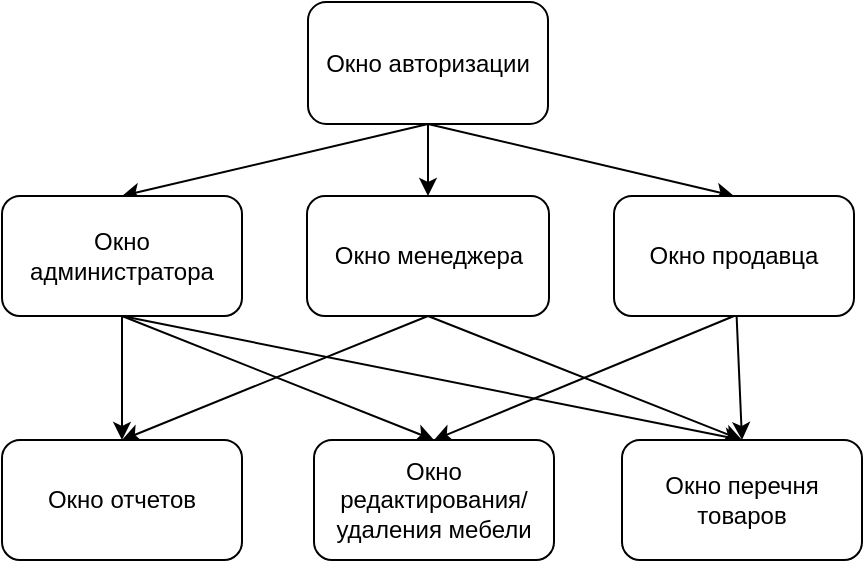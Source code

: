 <mxfile version="23.1.6" type="device">
  <diagram name="Страница — 1" id="6MOqmE8tjxyBkbgwB4sp">
    <mxGraphModel dx="1690" dy="957" grid="0" gridSize="10" guides="1" tooltips="1" connect="1" arrows="1" fold="1" page="0" pageScale="1" pageWidth="827" pageHeight="1169" math="0" shadow="0">
      <root>
        <mxCell id="0" />
        <mxCell id="1" parent="0" />
        <mxCell id="HkCcFsK_SM_-abNw5nC--8" style="edgeStyle=orthogonalEdgeStyle;rounded=0;orthogonalLoop=1;jettySize=auto;html=1;entryX=0.5;entryY=0;entryDx=0;entryDy=0;" edge="1" parent="1" source="HkCcFsK_SM_-abNw5nC--1" target="HkCcFsK_SM_-abNw5nC--3">
          <mxGeometry relative="1" as="geometry" />
        </mxCell>
        <mxCell id="HkCcFsK_SM_-abNw5nC--12" style="edgeStyle=none;rounded=0;orthogonalLoop=1;jettySize=auto;html=1;exitX=0.5;exitY=1;exitDx=0;exitDy=0;entryX=0.5;entryY=0;entryDx=0;entryDy=0;" edge="1" parent="1" source="HkCcFsK_SM_-abNw5nC--1" target="HkCcFsK_SM_-abNw5nC--2">
          <mxGeometry relative="1" as="geometry" />
        </mxCell>
        <mxCell id="HkCcFsK_SM_-abNw5nC--13" style="edgeStyle=none;rounded=0;orthogonalLoop=1;jettySize=auto;html=1;exitX=0.5;exitY=1;exitDx=0;exitDy=0;entryX=0.5;entryY=0;entryDx=0;entryDy=0;" edge="1" parent="1" source="HkCcFsK_SM_-abNw5nC--1" target="HkCcFsK_SM_-abNw5nC--4">
          <mxGeometry relative="1" as="geometry" />
        </mxCell>
        <mxCell id="HkCcFsK_SM_-abNw5nC--1" value="Окно авторизации" style="rounded=1;whiteSpace=wrap;html=1;" vertex="1" parent="1">
          <mxGeometry x="87" y="-34" width="120" height="61" as="geometry" />
        </mxCell>
        <mxCell id="HkCcFsK_SM_-abNw5nC--14" style="edgeStyle=none;rounded=0;orthogonalLoop=1;jettySize=auto;html=1;entryX=0.5;entryY=0;entryDx=0;entryDy=0;" edge="1" parent="1" source="HkCcFsK_SM_-abNw5nC--2" target="HkCcFsK_SM_-abNw5nC--5">
          <mxGeometry relative="1" as="geometry" />
        </mxCell>
        <mxCell id="HkCcFsK_SM_-abNw5nC--15" style="edgeStyle=none;rounded=0;orthogonalLoop=1;jettySize=auto;html=1;entryX=0.5;entryY=0;entryDx=0;entryDy=0;exitX=0.5;exitY=1;exitDx=0;exitDy=0;" edge="1" parent="1" source="HkCcFsK_SM_-abNw5nC--2" target="HkCcFsK_SM_-abNw5nC--6">
          <mxGeometry relative="1" as="geometry" />
        </mxCell>
        <mxCell id="HkCcFsK_SM_-abNw5nC--16" style="edgeStyle=none;rounded=0;orthogonalLoop=1;jettySize=auto;html=1;entryX=0.5;entryY=0;entryDx=0;entryDy=0;exitX=0.5;exitY=1;exitDx=0;exitDy=0;" edge="1" parent="1" source="HkCcFsK_SM_-abNw5nC--2" target="HkCcFsK_SM_-abNw5nC--7">
          <mxGeometry relative="1" as="geometry" />
        </mxCell>
        <mxCell id="HkCcFsK_SM_-abNw5nC--2" value="Окно администратора" style="rounded=1;whiteSpace=wrap;html=1;" vertex="1" parent="1">
          <mxGeometry x="-66" y="63" width="120" height="60" as="geometry" />
        </mxCell>
        <mxCell id="HkCcFsK_SM_-abNw5nC--17" style="edgeStyle=none;rounded=0;orthogonalLoop=1;jettySize=auto;html=1;entryX=0.5;entryY=0;entryDx=0;entryDy=0;exitX=0.5;exitY=1;exitDx=0;exitDy=0;" edge="1" parent="1" source="HkCcFsK_SM_-abNw5nC--3" target="HkCcFsK_SM_-abNw5nC--5">
          <mxGeometry relative="1" as="geometry" />
        </mxCell>
        <mxCell id="HkCcFsK_SM_-abNw5nC--18" style="edgeStyle=none;rounded=0;orthogonalLoop=1;jettySize=auto;html=1;entryX=0.5;entryY=0;entryDx=0;entryDy=0;exitX=0.5;exitY=1;exitDx=0;exitDy=0;" edge="1" parent="1" source="HkCcFsK_SM_-abNw5nC--3" target="HkCcFsK_SM_-abNw5nC--7">
          <mxGeometry relative="1" as="geometry" />
        </mxCell>
        <mxCell id="HkCcFsK_SM_-abNw5nC--3" value="Окно менеджера" style="rounded=1;whiteSpace=wrap;html=1;" vertex="1" parent="1">
          <mxGeometry x="86.5" y="63" width="121" height="60" as="geometry" />
        </mxCell>
        <mxCell id="HkCcFsK_SM_-abNw5nC--19" style="edgeStyle=none;rounded=0;orthogonalLoop=1;jettySize=auto;html=1;entryX=0.5;entryY=0;entryDx=0;entryDy=0;exitX=0.5;exitY=1;exitDx=0;exitDy=0;" edge="1" parent="1" source="HkCcFsK_SM_-abNw5nC--4" target="HkCcFsK_SM_-abNw5nC--6">
          <mxGeometry relative="1" as="geometry" />
        </mxCell>
        <mxCell id="HkCcFsK_SM_-abNw5nC--20" style="edgeStyle=none;rounded=0;orthogonalLoop=1;jettySize=auto;html=1;entryX=0.5;entryY=0;entryDx=0;entryDy=0;" edge="1" parent="1" source="HkCcFsK_SM_-abNw5nC--4" target="HkCcFsK_SM_-abNw5nC--7">
          <mxGeometry relative="1" as="geometry" />
        </mxCell>
        <mxCell id="HkCcFsK_SM_-abNw5nC--4" value="Окно продавца" style="rounded=1;whiteSpace=wrap;html=1;" vertex="1" parent="1">
          <mxGeometry x="240" y="63" width="120" height="60" as="geometry" />
        </mxCell>
        <mxCell id="HkCcFsK_SM_-abNw5nC--5" value="Окно отчетов" style="rounded=1;whiteSpace=wrap;html=1;" vertex="1" parent="1">
          <mxGeometry x="-66" y="185" width="120" height="60" as="geometry" />
        </mxCell>
        <mxCell id="HkCcFsK_SM_-abNw5nC--6" value="Окно редактирования/удаления мебели" style="rounded=1;whiteSpace=wrap;html=1;" vertex="1" parent="1">
          <mxGeometry x="90" y="185" width="120" height="60" as="geometry" />
        </mxCell>
        <mxCell id="HkCcFsK_SM_-abNw5nC--7" value="Окно перечня товаров" style="rounded=1;whiteSpace=wrap;html=1;" vertex="1" parent="1">
          <mxGeometry x="244" y="185" width="120" height="60" as="geometry" />
        </mxCell>
      </root>
    </mxGraphModel>
  </diagram>
</mxfile>

